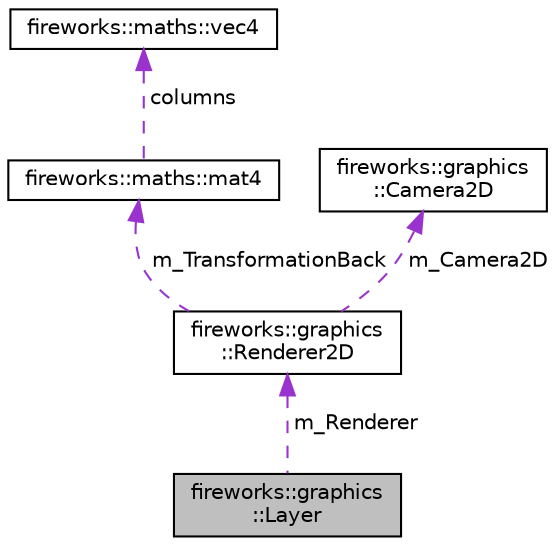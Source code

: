 digraph "fireworks::graphics::Layer"
{
 // LATEX_PDF_SIZE
  edge [fontname="Helvetica",fontsize="10",labelfontname="Helvetica",labelfontsize="10"];
  node [fontname="Helvetica",fontsize="10",shape=record];
  Node1 [label="fireworks::graphics\l::Layer",height=0.2,width=0.4,color="black", fillcolor="grey75", style="filled", fontcolor="black",tooltip="Creates a Layer to hold a collection of renderables."];
  Node2 -> Node1 [dir="back",color="darkorchid3",fontsize="10",style="dashed",label=" m_Renderer" ,fontname="Helvetica"];
  Node2 [label="fireworks::graphics\l::Renderer2D",height=0.2,width=0.4,color="black", fillcolor="white", style="filled",URL="$classfireworks_1_1graphics_1_1_renderer2_d.html",tooltip="Forward declaration of the graphics::Renderable2D."];
  Node3 -> Node2 [dir="back",color="darkorchid3",fontsize="10",style="dashed",label=" m_TransformationBack" ,fontname="Helvetica"];
  Node3 [label="fireworks::maths::mat4",height=0.2,width=0.4,color="black", fillcolor="white", style="filled",URL="$structfireworks_1_1maths_1_1mat4.html",tooltip=" "];
  Node4 -> Node3 [dir="back",color="darkorchid3",fontsize="10",style="dashed",label=" columns" ,fontname="Helvetica"];
  Node4 [label="fireworks::maths::vec4",height=0.2,width=0.4,color="black", fillcolor="white", style="filled",URL="$structfireworks_1_1maths_1_1vec4.html",tooltip=" "];
  Node5 -> Node2 [dir="back",color="darkorchid3",fontsize="10",style="dashed",label=" m_Camera2D" ,fontname="Helvetica"];
  Node5 [label="fireworks::graphics\l::Camera2D",height=0.2,width=0.4,color="black", fillcolor="white", style="filled",URL="$classfireworks_1_1graphics_1_1_camera2_d.html",tooltip="The eye of the 2D world."];
}
